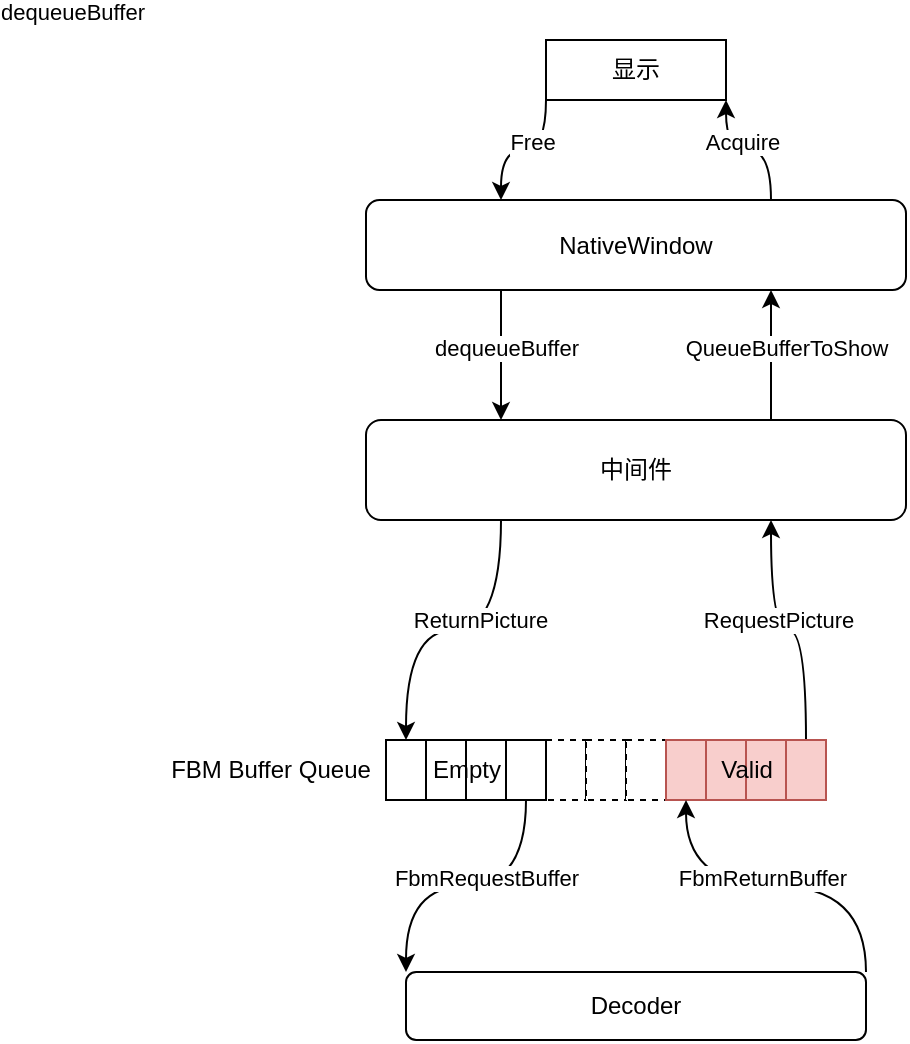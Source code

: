 <mxfile version="13.2.1" type="github">
  <diagram id="s1Fqnn21XHr6FDaUDXpJ" name="第 1 页">
    <mxGraphModel dx="1640" dy="1609" grid="1" gridSize="10" guides="1" tooltips="1" connect="1" arrows="1" fold="1" page="1" pageScale="1" pageWidth="827" pageHeight="1169" math="0" shadow="0">
      <root>
        <mxCell id="0" />
        <mxCell id="1" parent="0" />
        <mxCell id="_nLiyWRsYcQnv0Q9AFHW-107" style="edgeStyle=orthogonalEdgeStyle;curved=1;rounded=0;orthogonalLoop=1;jettySize=auto;html=1;exitX=0.75;exitY=0;exitDx=0;exitDy=0;entryX=0.75;entryY=1;entryDx=0;entryDy=0;" edge="1" parent="1" source="_nLiyWRsYcQnv0Q9AFHW-53" target="_nLiyWRsYcQnv0Q9AFHW-80">
          <mxGeometry relative="1" as="geometry" />
        </mxCell>
        <mxCell id="_nLiyWRsYcQnv0Q9AFHW-108" value="QueueBufferToShow" style="edgeLabel;html=1;align=center;verticalAlign=middle;resizable=0;points=[];" vertex="1" connectable="0" parent="_nLiyWRsYcQnv0Q9AFHW-107">
          <mxGeometry x="0.283" y="-1" relative="1" as="geometry">
            <mxPoint x="6.5" y="5.711" as="offset" />
          </mxGeometry>
        </mxCell>
        <mxCell id="_nLiyWRsYcQnv0Q9AFHW-111" style="edgeStyle=orthogonalEdgeStyle;curved=1;rounded=0;orthogonalLoop=1;jettySize=auto;html=1;exitX=0.25;exitY=1;exitDx=0;exitDy=0;entryX=0.5;entryY=0;entryDx=0;entryDy=0;" edge="1" parent="1" source="_nLiyWRsYcQnv0Q9AFHW-53" target="_nLiyWRsYcQnv0Q9AFHW-56">
          <mxGeometry relative="1" as="geometry" />
        </mxCell>
        <mxCell id="_nLiyWRsYcQnv0Q9AFHW-112" value="ReturnPicture" style="edgeLabel;html=1;align=center;verticalAlign=middle;resizable=0;points=[];" vertex="1" connectable="0" parent="_nLiyWRsYcQnv0Q9AFHW-111">
          <mxGeometry x="-0.378" y="-11" relative="1" as="geometry">
            <mxPoint y="1" as="offset" />
          </mxGeometry>
        </mxCell>
        <mxCell id="_nLiyWRsYcQnv0Q9AFHW-53" value="中间件" style="rounded=1;whiteSpace=wrap;html=1;shadow=0;comic=0;" vertex="1" parent="1">
          <mxGeometry x="150" y="200" width="270" height="50" as="geometry" />
        </mxCell>
        <mxCell id="_nLiyWRsYcQnv0Q9AFHW-60" value="" style="rounded=0;whiteSpace=wrap;html=1;shadow=0;comic=0;dashed=1;" vertex="1" parent="1">
          <mxGeometry x="240" y="360" width="20" height="30" as="geometry" />
        </mxCell>
        <mxCell id="_nLiyWRsYcQnv0Q9AFHW-61" value="" style="rounded=0;whiteSpace=wrap;html=1;shadow=0;comic=0;dashed=1;" vertex="1" parent="1">
          <mxGeometry x="260" y="360" width="20" height="30" as="geometry" />
        </mxCell>
        <mxCell id="_nLiyWRsYcQnv0Q9AFHW-62" value="" style="rounded=0;whiteSpace=wrap;html=1;shadow=0;comic=0;dashed=1;" vertex="1" parent="1">
          <mxGeometry x="280" y="360" width="20" height="30" as="geometry" />
        </mxCell>
        <mxCell id="_nLiyWRsYcQnv0Q9AFHW-78" style="edgeStyle=orthogonalEdgeStyle;curved=1;rounded=0;orthogonalLoop=1;jettySize=auto;html=1;exitX=0.5;exitY=0;exitDx=0;exitDy=0;entryX=0.75;entryY=1;entryDx=0;entryDy=0;" edge="1" parent="1" source="_nLiyWRsYcQnv0Q9AFHW-66" target="_nLiyWRsYcQnv0Q9AFHW-53">
          <mxGeometry relative="1" as="geometry">
            <mxPoint x="300" y="270" as="targetPoint" />
          </mxGeometry>
        </mxCell>
        <mxCell id="_nLiyWRsYcQnv0Q9AFHW-79" value="RequestPicture" style="edgeLabel;html=1;align=center;verticalAlign=middle;resizable=0;points=[];" vertex="1" connectable="0" parent="_nLiyWRsYcQnv0Q9AFHW-78">
          <mxGeometry x="-0.082" relative="1" as="geometry">
            <mxPoint x="-10.33" y="-4.86" as="offset" />
          </mxGeometry>
        </mxCell>
        <mxCell id="_nLiyWRsYcQnv0Q9AFHW-103" style="edgeStyle=orthogonalEdgeStyle;curved=1;rounded=0;orthogonalLoop=1;jettySize=auto;html=1;exitX=0;exitY=1;exitDx=0;exitDy=0;entryX=0.25;entryY=0;entryDx=0;entryDy=0;" edge="1" parent="1" source="_nLiyWRsYcQnv0Q9AFHW-75" target="_nLiyWRsYcQnv0Q9AFHW-80">
          <mxGeometry relative="1" as="geometry" />
        </mxCell>
        <mxCell id="_nLiyWRsYcQnv0Q9AFHW-104" value="Free" style="edgeLabel;html=1;align=center;verticalAlign=middle;resizable=0;points=[];" vertex="1" connectable="0" parent="_nLiyWRsYcQnv0Q9AFHW-103">
          <mxGeometry x="-0.418" y="3" relative="1" as="geometry">
            <mxPoint x="-10" as="offset" />
          </mxGeometry>
        </mxCell>
        <mxCell id="_nLiyWRsYcQnv0Q9AFHW-75" value="显示" style="rounded=0;whiteSpace=wrap;html=1;shadow=0;comic=0;" vertex="1" parent="1">
          <mxGeometry x="240" y="10" width="90" height="30" as="geometry" />
        </mxCell>
        <mxCell id="_nLiyWRsYcQnv0Q9AFHW-100" style="edgeStyle=orthogonalEdgeStyle;curved=1;rounded=0;orthogonalLoop=1;jettySize=auto;html=1;exitX=0.75;exitY=0;exitDx=0;exitDy=0;entryX=1;entryY=1;entryDx=0;entryDy=0;" edge="1" parent="1" source="_nLiyWRsYcQnv0Q9AFHW-80" target="_nLiyWRsYcQnv0Q9AFHW-75">
          <mxGeometry relative="1" as="geometry" />
        </mxCell>
        <mxCell id="_nLiyWRsYcQnv0Q9AFHW-101" value="Acquire" style="edgeLabel;html=1;align=center;verticalAlign=middle;resizable=0;points=[];" vertex="1" connectable="0" parent="_nLiyWRsYcQnv0Q9AFHW-100">
          <mxGeometry x="-0.328" y="-5" relative="1" as="geometry">
            <mxPoint x="-20" y="-4.289" as="offset" />
          </mxGeometry>
        </mxCell>
        <mxCell id="_nLiyWRsYcQnv0Q9AFHW-106" style="edgeStyle=orthogonalEdgeStyle;curved=1;rounded=0;orthogonalLoop=1;jettySize=auto;html=1;exitX=0.25;exitY=1;exitDx=0;exitDy=0;entryX=0.25;entryY=0;entryDx=0;entryDy=0;" edge="1" parent="1" source="_nLiyWRsYcQnv0Q9AFHW-80" target="_nLiyWRsYcQnv0Q9AFHW-53">
          <mxGeometry relative="1" as="geometry" />
        </mxCell>
        <mxCell id="_nLiyWRsYcQnv0Q9AFHW-109" value="dequeueBuffer" style="edgeLabel;html=1;align=center;verticalAlign=middle;resizable=0;points=[];" vertex="1" connectable="0" parent="_nLiyWRsYcQnv0Q9AFHW-106">
          <mxGeometry x="0.191" relative="1" as="geometry">
            <mxPoint x="2.5" y="-9.86" as="offset" />
          </mxGeometry>
        </mxCell>
        <mxCell id="_nLiyWRsYcQnv0Q9AFHW-80" value="NativeWindow" style="rounded=1;whiteSpace=wrap;html=1;shadow=0;comic=0;" vertex="1" parent="1">
          <mxGeometry x="150" y="90" width="270" height="45" as="geometry" />
        </mxCell>
        <mxCell id="_nLiyWRsYcQnv0Q9AFHW-83" value="" style="group;direction=west;" vertex="1" connectable="0" parent="1">
          <mxGeometry x="300" y="360" width="80" height="30" as="geometry" />
        </mxCell>
        <mxCell id="_nLiyWRsYcQnv0Q9AFHW-82" value="" style="group" vertex="1" connectable="0" parent="_nLiyWRsYcQnv0Q9AFHW-83">
          <mxGeometry width="80" height="30" as="geometry" />
        </mxCell>
        <mxCell id="_nLiyWRsYcQnv0Q9AFHW-81" value="" style="group" vertex="1" connectable="0" parent="_nLiyWRsYcQnv0Q9AFHW-82">
          <mxGeometry width="80" height="30" as="geometry" />
        </mxCell>
        <mxCell id="_nLiyWRsYcQnv0Q9AFHW-63" value="" style="rounded=0;whiteSpace=wrap;html=1;shadow=0;comic=0;fillColor=#f8cecc;strokeColor=#b85450;" vertex="1" parent="_nLiyWRsYcQnv0Q9AFHW-81">
          <mxGeometry width="20" height="30" as="geometry" />
        </mxCell>
        <mxCell id="_nLiyWRsYcQnv0Q9AFHW-64" value="" style="rounded=0;whiteSpace=wrap;html=1;shadow=0;comic=0;fillColor=#f8cecc;strokeColor=#b85450;" vertex="1" parent="_nLiyWRsYcQnv0Q9AFHW-81">
          <mxGeometry x="20" width="20" height="30" as="geometry" />
        </mxCell>
        <mxCell id="_nLiyWRsYcQnv0Q9AFHW-65" value="" style="rounded=0;whiteSpace=wrap;html=1;shadow=0;comic=0;fillColor=#f8cecc;strokeColor=#b85450;" vertex="1" parent="_nLiyWRsYcQnv0Q9AFHW-81">
          <mxGeometry x="40" width="20" height="30" as="geometry" />
        </mxCell>
        <mxCell id="_nLiyWRsYcQnv0Q9AFHW-66" value="" style="rounded=0;whiteSpace=wrap;html=1;shadow=0;comic=0;fillColor=#f8cecc;strokeColor=#b85450;" vertex="1" parent="_nLiyWRsYcQnv0Q9AFHW-81">
          <mxGeometry x="60" width="20" height="30" as="geometry" />
        </mxCell>
        <mxCell id="_nLiyWRsYcQnv0Q9AFHW-87" value="Valid" style="text;html=1;resizable=0;autosize=1;align=center;verticalAlign=middle;points=[];fillColor=none;strokeColor=none;rounded=0;shadow=0;dashed=1;comic=0;" vertex="1" parent="_nLiyWRsYcQnv0Q9AFHW-81">
          <mxGeometry x="20" y="5" width="40" height="20" as="geometry" />
        </mxCell>
        <mxCell id="_nLiyWRsYcQnv0Q9AFHW-110" value="dequeueBuffer" style="edgeLabel;html=1;align=center;verticalAlign=middle;resizable=0;points=[];" vertex="1" connectable="0" parent="1">
          <mxGeometry x="0.191" relative="1" as="geometry">
            <mxPoint x="2.5" y="-3.86" as="offset" />
          </mxGeometry>
        </mxCell>
        <mxCell id="_nLiyWRsYcQnv0Q9AFHW-113" value="" style="group" vertex="1" connectable="0" parent="1">
          <mxGeometry x="160" y="360" width="80" height="30" as="geometry" />
        </mxCell>
        <mxCell id="_nLiyWRsYcQnv0Q9AFHW-56" value="" style="rounded=0;whiteSpace=wrap;html=1;shadow=0;comic=0;" vertex="1" parent="_nLiyWRsYcQnv0Q9AFHW-113">
          <mxGeometry width="20" height="30" as="geometry" />
        </mxCell>
        <mxCell id="_nLiyWRsYcQnv0Q9AFHW-57" value="" style="rounded=0;whiteSpace=wrap;html=1;shadow=0;comic=0;" vertex="1" parent="_nLiyWRsYcQnv0Q9AFHW-113">
          <mxGeometry x="20" width="20" height="30" as="geometry" />
        </mxCell>
        <mxCell id="_nLiyWRsYcQnv0Q9AFHW-58" value="" style="rounded=0;whiteSpace=wrap;html=1;shadow=0;comic=0;" vertex="1" parent="_nLiyWRsYcQnv0Q9AFHW-113">
          <mxGeometry x="40" width="20" height="30" as="geometry" />
        </mxCell>
        <mxCell id="_nLiyWRsYcQnv0Q9AFHW-59" value="" style="rounded=0;whiteSpace=wrap;html=1;shadow=0;comic=0;" vertex="1" parent="_nLiyWRsYcQnv0Q9AFHW-113">
          <mxGeometry x="60" width="20" height="30" as="geometry" />
        </mxCell>
        <mxCell id="_nLiyWRsYcQnv0Q9AFHW-114" value="Empty" style="text;html=1;align=center;verticalAlign=middle;resizable=0;points=[];autosize=1;" vertex="1" parent="_nLiyWRsYcQnv0Q9AFHW-113">
          <mxGeometry x="15" y="5" width="50" height="20" as="geometry" />
        </mxCell>
        <mxCell id="_nLiyWRsYcQnv0Q9AFHW-115" value="FBM Buffer Queue" style="text;html=1;align=center;verticalAlign=middle;resizable=0;points=[];autosize=1;" vertex="1" parent="1">
          <mxGeometry x="42" y="365" width="120" height="20" as="geometry" />
        </mxCell>
        <mxCell id="_nLiyWRsYcQnv0Q9AFHW-125" style="edgeStyle=orthogonalEdgeStyle;curved=1;rounded=0;orthogonalLoop=1;jettySize=auto;html=1;exitX=1;exitY=0;exitDx=0;exitDy=0;entryX=0.5;entryY=1;entryDx=0;entryDy=0;" edge="1" parent="1" source="_nLiyWRsYcQnv0Q9AFHW-118" target="_nLiyWRsYcQnv0Q9AFHW-63">
          <mxGeometry relative="1" as="geometry" />
        </mxCell>
        <mxCell id="_nLiyWRsYcQnv0Q9AFHW-126" value="FbmReturnBuffer" style="edgeLabel;html=1;align=center;verticalAlign=middle;resizable=0;points=[];" vertex="1" connectable="0" parent="_nLiyWRsYcQnv0Q9AFHW-125">
          <mxGeometry x="0.361" y="-4" relative="1" as="geometry">
            <mxPoint x="25" as="offset" />
          </mxGeometry>
        </mxCell>
        <mxCell id="_nLiyWRsYcQnv0Q9AFHW-118" value="Decoder" style="rounded=1;whiteSpace=wrap;html=1;shadow=0;comic=0;" vertex="1" parent="1">
          <mxGeometry x="170" y="476" width="230" height="34" as="geometry" />
        </mxCell>
        <mxCell id="_nLiyWRsYcQnv0Q9AFHW-119" style="edgeStyle=orthogonalEdgeStyle;curved=1;rounded=0;orthogonalLoop=1;jettySize=auto;html=1;exitX=0.5;exitY=1;exitDx=0;exitDy=0;entryX=0;entryY=0;entryDx=0;entryDy=0;" edge="1" parent="1" source="_nLiyWRsYcQnv0Q9AFHW-59" target="_nLiyWRsYcQnv0Q9AFHW-118">
          <mxGeometry relative="1" as="geometry" />
        </mxCell>
        <mxCell id="_nLiyWRsYcQnv0Q9AFHW-124" value="FbmRequestBuffer" style="edgeLabel;html=1;align=center;verticalAlign=middle;resizable=0;points=[];" vertex="1" connectable="0" parent="_nLiyWRsYcQnv0Q9AFHW-119">
          <mxGeometry x="-0.216" y="1" relative="1" as="geometry">
            <mxPoint x="-6" y="-5" as="offset" />
          </mxGeometry>
        </mxCell>
      </root>
    </mxGraphModel>
  </diagram>
</mxfile>
